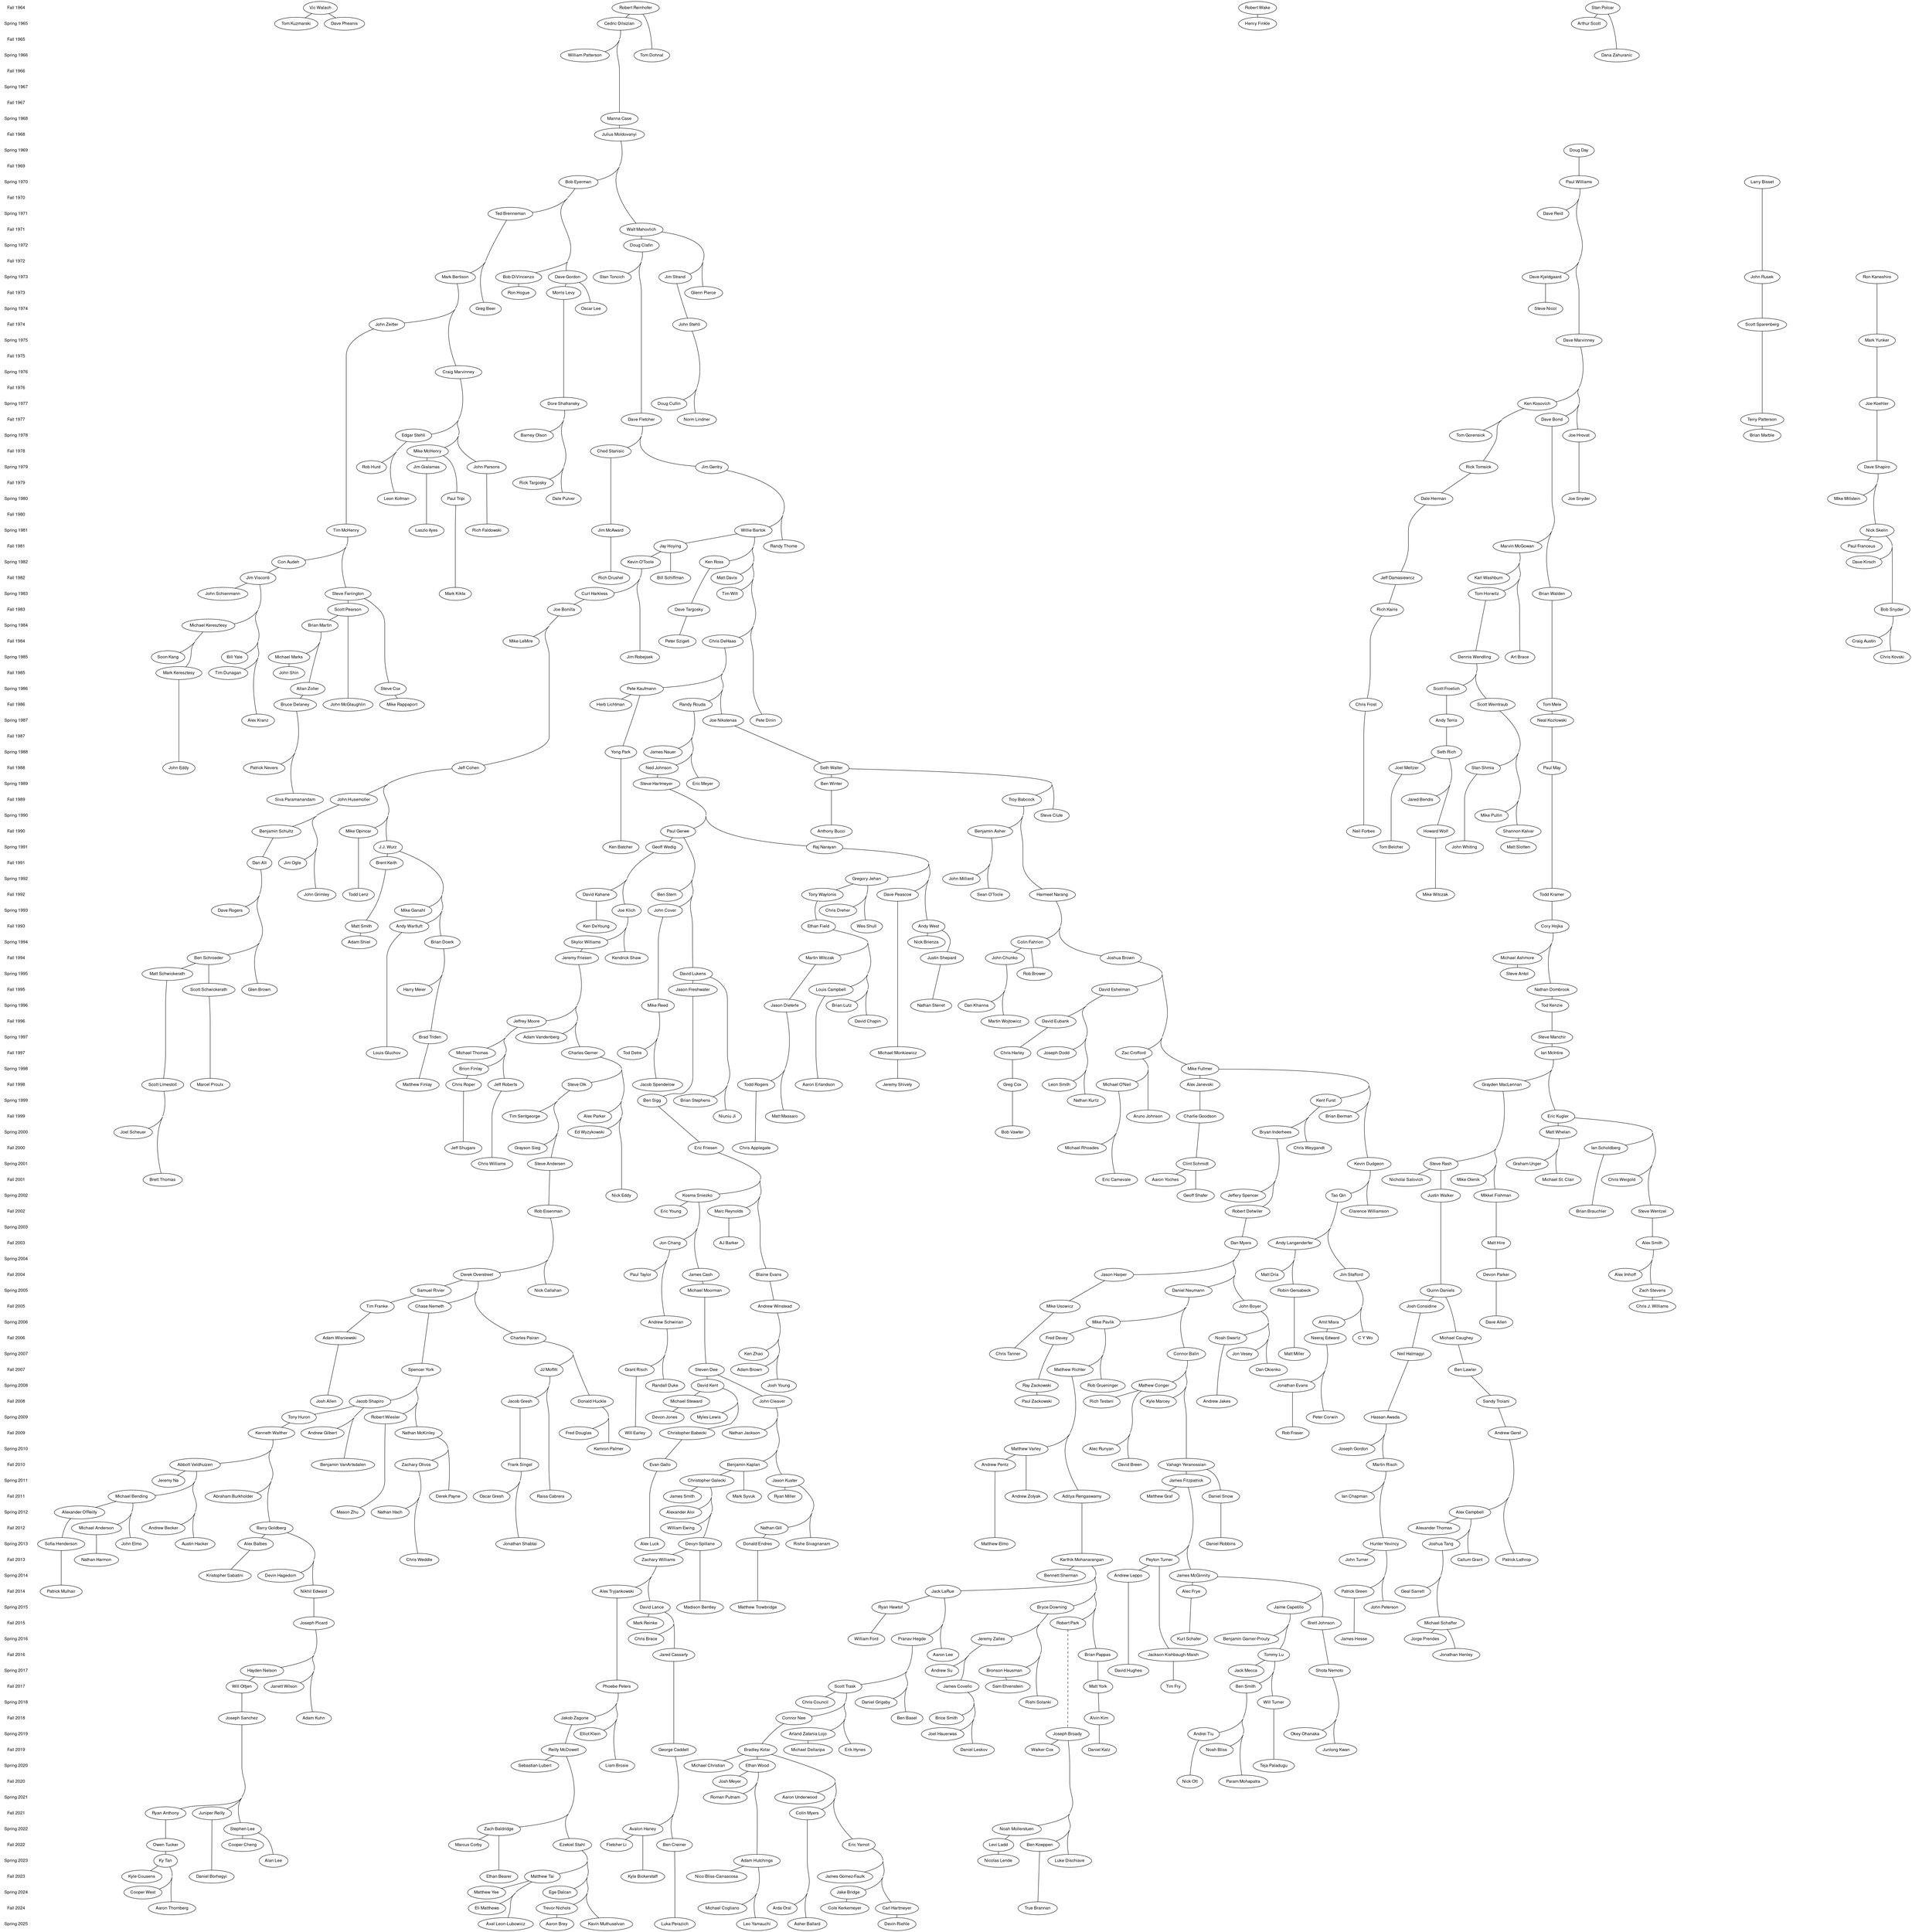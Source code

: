 /******************************************
 * Beta Nu of Theta Chi Brotherhood tree. *
 ******************************************/
digraph brotherhood {
	ranksep=0; // minimum separation between ranks
	concentrate=true; // gives a more flowing edge pattern
	ratio=compress; // optimizes for horizontal space
	size="75,75";
	// rankdir=LR // If we want to make it horizontal

	//Section 1
	/* This first block represents a timeline on the left side. */
	{
		// Change font to something appropriate for your system
		node [shape=plaintext, fontname="Nimbus Sans 1", fontsize=12];
		edge [style=invis];
		//Put pledge classes here "Pledge Class 1" -> "Pledge Class 2"
		"Fall 1964"
		-> "Spring 1965"
		-> "Fall 1965"
		-> "Spring 1966"
		-> "Fall 1966"
		-> "Spring 1967"
		-> "Fall 1967"
		-> "Spring 1968"
		-> "Fall 1968"
		-> "Spring 1969"
		-> "Fall 1969"
		-> "Spring 1970"
		-> "Fall 1970"
		-> "Spring 1971"
		-> "Fall 1971"
		-> "Spring 1972"
		-> "Fall 1972"
		-> "Spring 1973"
		-> "Fall 1973"
		-> "Spring 1974"
		-> "Fall 1974"
		-> "Spring 1975"
		-> "Fall 1975"
		-> "Spring 1976"
		-> "Fall 1976"
		-> "Spring 1977"
		-> "Fall 1977"
		-> "Spring 1978"
		-> "Fall 1978"
		-> "Spring 1979"
		-> "Fall 1979"
		-> "Spring 1980"
		-> "Fall 1980"
		-> "Spring 1981"
		-> "Fall 1981"
		-> "Spring 1982"
		-> "Fall 1982"
		-> "Spring 1983"
		-> "Fall 1983"
		-> "Spring 1984"
		-> "Fall 1984"
		-> "Spring 1985"
		-> "Fall 1985"
		-> "Spring 1986"
		-> "Fall 1986"
		-> "Spring 1987"
		-> "Fall 1987"
		-> "Spring 1988"
		-> "Fall 1988"
		-> "Spring 1989"
		-> "Fall 1989"
		-> "Spring 1990"
		-> "Fall 1990"
		-> "Spring 1991"
		-> "Fall 1991"
		-> "Spring 1992"
		-> "Fall 1992"
		-> "Spring 1993"
		-> "Fall 1993"
		-> "Spring 1994"
		-> "Fall 1994"
		-> "Spring 1995"
		-> "Fall 1995"
		-> "Spring 1996"
		-> "Fall 1996"
		-> "Spring 1997"
		-> "Fall 1997"
		-> "Spring 1998"
		-> "Fall 1998"
		-> "Spring 1999"
		-> "Fall 1999"
		-> "Spring 2000"
		-> "Fall 2000"
		-> "Spring 2001"
		-> "Fall 2001"
		-> "Spring 2002"
		-> "Fall 2002"
		-> "Spring 2003"
		-> "Fall 2003"
		-> "Spring 2004"
		-> "Fall 2004"
		-> "Spring 2005"
		-> "Fall 2005"
		-> "Spring 2006"
		-> "Fall 2006"
		-> "Spring 2007"
		-> "Fall 2007"
		-> "Spring 2008"
		-> "Fall 2008"
		-> "Spring 2009"
		-> "Fall 2009"
		-> "Spring 2010"
		-> "Fall 2010"
		-> "Spring 2011"
		-> "Fall 2011"
		-> "Spring 2012"
		-> "Fall 2012"
		-> "Spring 2013"
		-> "Fall 2013"
		-> "Spring 2014"
		-> "Fall 2014"
		-> "Spring 2015"
		-> "Fall 2015"
		-> "Spring 2016"
		-> "Fall 2016"
		-> "Spring 2017"
		-> "Fall 2017"
		-> "Spring 2018"
		-> "Fall 2018"
		-> "Spring 2019"
		-> "Fall 2019"
		-> "Spring 2020"
		-> "Fall 2020"
		-> "Spring 2021"
		-> "Fall 2021"
		-> "Spring 2022"
		-> "Fall 2022"
		-> "Spring 2023"
		-> "Fall 2023"
		-> "Spring 2024"
		-> "Fall 2024"
		-> "Spring 2025";
	}

	//Section 2
	/* This lists who was in which pledge class so that everyone from each pledge class is in the same rank. */
	node [color=black, shape=ellipse, fontname="Nimbus Sans 1", fontsize=12];
	edge [arrowhead=none, arrowtail=none];
	/* Data from before 1973 is incomplete and probably inaccurate */
	{ rank = same; "Fall 1964"; "Vic Walach"; "Robert Reinhofer"; "Robert Wake"; "Stan Polcar"; }
	{ rank = same; "Spring 1965"; "Cedric Dilsizian"; "Henry Finkle"; "Arthur Scott"; "Tom Kuzmarski"; "Dave Pheanis"; }
	{ rank = same; "Fall 1965"; }
	{ rank = same; "Spring 1966"; "William Patterson"; "Tom Dohnal"; "Dana Zahuranic"; }
	{ rank = same; "Fall 1966"; }
	{ rank = same; "Spring 1967"; }
	{ rank = same; "Fall 1967"; }
	{ rank = same; "Spring 1968"; "Manna Case"; }
	{ rank = same; "Fall 1968"; "Julius Moldovanyi"; }
	{ rank = same; "Spring 1969"; "Doug Day"; }
	{ rank = same; "Fall 1969"; }
	{ rank = same; "Spring 1970"; "Paul Williams"; "Bob Eyerman"; "Larry Bisset"; }
	{ rank = same; "Fall 1970"; }
	{ rank = same; "Spring 1971"; "Dave Reid"; "Ted Brenneman"; }
	{ rank = same; "Fall 1971"; "Walt Mahovlich"; }
	{ rank = same; "Spring 1972"; "Doug Clafin"; }
	{ rank = same; "Fall 1972"; }
	/* Everything below here is fairly accurate */
	{ rank = same; "Spring 1973"; "Bob DiVincenzo"; "Mark Bertison"; "Dave Kjeldgaard"; "Dave Gordon"; "Jim Strand"; "Stan Toncich"; "John Rusek"; "Ron Kaneshiro"; }
	{ rank = same; "Fall 1973"; "Ron Hogue"; "Morris Levy"; "Glenn Pierce"; }
	{ rank = same; "Spring 1974"; "Steve Nicol"; "Greg Beer"; "Oscar Lee"; }
	{ rank = same; "Fall 1974"; "John Zeitler"; "John Stehli"; "Scott Sparenberg"; }
	{ rank = same; "Spring 1975"; "Dave Marvinney"; "Mark Yunker"; }
	{ rank = same; "Fall 1975"; }
	{ rank = same; "Spring 1976"; "Craig Marvinney"; }
	{ rank = same; "Fall 1976"; }
	{ rank = same; "Spring 1977"; "Ken Kosovich"; "Dore Shafransky"; "Doug Cullin"; "Joe Koehler"; }
	{ rank = same; "Fall 1977"; "Dave Bond"; "Dave Fletcher"; "Norm Lindner"; "Terry Patterson"; }
	{ rank = same; "Spring 1978"; "Brian Marble"; "Tom Gorensick"; "Joe Hrovat"; "Edgar Stehli"; "Barney Olson"; }
	{ rank = same; "Fall 1978"; "Mike McHenry"; "Ched Stanisic"; }
	{ rank = same; "Spring 1979"; "Dave Shapiro"; "Rick Tomsick"; "John Parsons"; "Jim Gialamas"; "Rob Hurd"; "Jim Gentry"; }
	{ rank = same; "Fall 1979"; "Rick Targosky"; }
	{ rank = same; "Spring 1980"; "Mike Millstein"; "Dale Herman"; "Joe Snyder"; "Leon Kofman"; "Paul Tripi"; "Dale Pulver"; }
	{ rank = same; "Fall 1980"; }
	{ rank = same; "Spring 1981"; "Nick Skelin"; "Tim McHenry"; "Laszlo Ilyes"; "Rich Faldowski"; "Willie Bartok"; "Jim McAward"; }
	{ rank = same; "Fall 1981"; "Randy Thome"; "Jay Hoying"; "Marvin McGowan"; "Paul Franceus"; }
	{ rank = same; "Spring 1982"; "Dave Kirsch"; "Con Audeh"; "Ken Ross"; "Kevin O'Toole"; }
	{ rank = same; "Fall 1982"; "Rich Drushel"; "Bill Schiffman"; "Matt Davis"; "Jim Visconti"; "Jeff Damasiewicz"; "Karl Washburn"; }
	{ rank = same; "Spring 1983"; "Curt Harkless"; "Tim Wilt"; "Mark Kikta"; "John Schienmann"; "Steve Farrington"; "Brian Walden"; "Tom Horwitz"; }
	{ rank = same; "Fall 1983"; "Dave Targosky"; "Scott Pearson"; "Rich Kairis"; "Bob Snyder"; "Joe Bonilla"; }
	{ rank = same; "Spring 1984"; "Michael Keresztesy"; "Brian Martin"; }
	{ rank = same; "Fall 1984"; "Craig Austin"; "Mike LeMire"; "Peter Szigeti"; "Chris DeHaas"; }
	{ rank = same; "Spring 1985"; "Art Brace"; "Jim Robejsek"; "Bill Yale"; "Soon Kang"; "Michael Marks"; "Chris Kovski"; "Dennis Wendling"; }
	{ rank = same; "Fall 1985"; "Mark Keresztesy"; "John Shin"; "Tim Dunagan"; }
	{ rank = same; "Spring 1986"; "Pete Kaufmann"; "Steve Cox"; "Allan Zoller"; "Scott Froelich"; }
	{ rank = same; "Fall 1986"; "Scott Weintraub"; "Tom Mele"; "Chris Frost"; "John McGlaughlin"; "Bruce Delaney"; "Mike Rappaport"; "Herb Lichtman"; "Randy Rouda"; }
	{ rank = same; "Spring 1987"; "Pete Dinin"; "Joe Nikstenas"; "Alex Kranz"; "Neal Kozlowski"; "Andy Terris"; }
	{ rank = same; "Fall 1987"; }
	{ rank = same; "Spring 1988"; "James Nauer"; "Yong Park"; "Seth Rich"; }
	{ rank = same; "Fall 1988"; "Jeff Cohen"; "Ned Johnson"; "Seth Walter"; "John Eddy"; "Patrick Nevers"; "Paul May"; "Stan Shmia"; "Joel Meltzer"; }
	{ rank = same; "Spring 1989"; "Eric Meyer"; "Steve Hartmeyer"; "Ben Winter"; }
	{ rank = same; "Fall 1989"; "John Husemoller"; "Troy Babcock"; "Siva Paramanandam"; "Jared Bendis"; }
	{ rank = same; "Spring 1990"; "Mike Pullin"; "Steve Clute"; }
	{ rank = same; "Fall 1990"; "Mike Opincar"; "Benjamin Schultz"; "Paul Gerwe"; "Anthony Bucci"; "Benjamin Asher"; "Neil Forbes"; "Howard Wolf"; "Shannon Kalvar"; }
	{ rank = same; "Spring 1991"; "J.J. Wurz"; "Geoff Wedig"; "Raj Narayan"; "Ken Batcher"; "John Whiting"; "Matt Slotten"; "Tom Belcher"; }
	{ rank = same; "Fall 1991"; "Jim Ogle"; "Dan Alt"; "Brent Keith"; }
	{ rank = same; "Spring 1992"; "John Milliard"; "Gregory Jehan"; }
	{ rank = same; "Fall 1992"; "Mike Witczak"; "Todd Kramer"; "Sean O'Toole"; "Harmeet Narang"; "Tony Waylonis"; "Dave Peascoe"; "David Kahane"; "Ben Stern"; "John Grimley"; "Todd Lenz"; }
	{ rank = same; "Spring 1993"; "Dave Rogers"; "Mike Ganahl"; "Joe Klich"; "John Cover"; "Chris Dreher"; }
	{ rank = same; "Fall 1993"; "Cory Hojka"; "Ethan Field"; "Wes Shull"; "Andy West"; "Ken DeYoung"; "Matt Smith"; "Andy Wartluft"; }
	{ rank = same; "Spring 1994"; "Adam Shiel"; "Brian Doerk"; "Skylor Williams"; "Nick Brienza"; "Colin Fahrion"; }
	{ rank = same; "Fall 1994"; "Ben Schroeder"; "Kendrick Shaw"; "Jeremy Friesen"; "Justin Shepard"; "Martin Witczak"; "John Chunko"; "Joshua Brown"; "Michael Ashmore"; }
	{ rank = same; "Spring 1995"; "Matt Schwickerath"; "David Lukens"; "Rob Brower"; "Steve Antol"; }
	{ rank = same; "Fall 1995"; "Nathan Dombrook"; "David Eshelman"; "Louis Campbell"; "Jason Freshwater"; "Harry Meier"; "Scott Schwickerath"; "Glen Brown"; }
	{ rank = same; "Spring 1996"; "Mike Reed"; "Nathan Sterret"; "Jason Dieterle"; "Brian Lutz"; "Dan Khanna"; "Tod Kenzie"; }
	{ rank = same; "Fall 1996"; "Jeffrey Moore"; "David Chapin"; "Martin Wojtowicz"; "David Eubank"; }
	{ rank = same; "Spring 1997"; "Adam Vandenberg"; "Steve Manchir"; "Brad Triden"; }
	{ rank = same; "Fall 1997"; "Ian McIntire"; "Joseph Dodd"; "Chris Harley"; "Zac Crofford"; "Michael Monkiewicz"; "Tod Detre"; "Michael Thomas"; "Charles Gerner"; "Louis Gluchov"; }
	{ rank = same; "Spring 1998"; "Brion Finlay"; "Mike Fullmer"; }
	{ rank = same; "Fall 1998"; "Scott Limestoll"; "Steve Olk"; "Matthew Finlay"; "Marcel Proulx"; "Chris Roper"; "Jacob Spendelow"; "Jeff Roberts"; "Jeremy Shively"; "Todd Rogers"; "Aaron Erlandson"; "Michael O'Neil"; "Greg Cox"; "Leon Smith"; "Alex Janevski"; "Grayden MacLennan"; }
	{ rank = same; "Spring 1999"; "Kent Furst"; "Nathan Kurtz"; "Brian Stephens"; "Ben Sigg"; }
	{ rank = same; "Fall 1999"; "Tim Sentgeorge"; "Alex Parker"; "Niuniu Ji"; "Matt Massaro"; "Eric Kugler"; "Aruno Johnson"; "Brian Berman"; "Charlie Goodson"; }
	{ rank = same; "Spring 2000"; "Joel Scheuer"; "Ed Wyzykowski"; "Bryan Inderhees"; "Bob Vawter"; "Matt Whelan"; }
	{ rank = same; "Fall 2000"; "Ian Scholdberg"; "Chris Weygandt"; "Michael Rhoades"; "Chris Applegate"; "Eric Friesen"; "Grayson Sieg"; "Jeff Shugars"; }
	{ rank = same; "Spring 2001"; "Steve Andersen"; "Chris Williams"; "Clint Schmidt"; "Kevin Dudgeon"; "Steve Rash"; "Graham Unger"; }
	{ rank = same; "Fall 2001"; "Eric Carnevale"; "Chris Weigold"; "Brett Thomas"; "Chris Weigold"; "Nicholai Salovich"; "Mike Olenik"; "Michael St. Clair"; "Aaron Yoches"; }
	{ rank = same; "Spring 2002"; "Kosma Sniezko"; "Mikkel Fishman"; "Justin Walker"; "Tao Qin"; "Jeffery Spencer"; "Geoff Shafer"; "Nick Eddy";  }
	{ rank = same; "Fall 2002"; "Steve Wentzel"; "Clarence Williamson"; "Brian Brauchler"; "Rob Eisenman"; "Eric Young"; "Marc Reynolds"; "Robert Detwiler"; }
	{ rank = same; "Spring 2003"; }
	{ rank = same; "Fall 2003"; "Dan Myers"; "Andy Langenderfer"; "Jon Chang"; "Alex Smith"; "Matt Hire"; "AJ Barker"; }
	{ rank = same; "Spring 2004"; }
	{ rank = same; "Fall 2004"; "Jason Harper"; "Derek Overstreet"; "Devon Parker"; "James Cash"; "Jim Stafford"; "Blaine Evans"; "Matt Dria"; "Alex Imhoff"; "Paul Taylor"; }
	{ rank = same; "Spring 2005"; "Michael Moorman"; "Daniel Neumann"; "Robin Gersabeck"; "Samuel Rivier"; "Zach Stevens"; "Nick Callahan"; "Quinn Daniels"; }
	{ rank = same; "Fall 2005"; "John Boyer"; "Andrew Winstead"; "Josh Considine"; "Chase Nemeth"; "Tim Franke"; "Chris J. Williams"; "Mike Usowicz"; }
	{ rank = same; "Spring 2006"; "Mike Pavlik"; "Amit Misra"; "Andrew Schwirian"; "Dave Allen"; }
	{ rank = same; "Fall 2006"; "C Y Wo"; "Adam Wisniewski"; "Neeraj Edward"; "Charles Pairan"; "Michael Caughey"; "Noah Swartz"; "Fred Davey"; }
	{ rank = same; "Spring 2007"; "Ken Zhao"; "Connor Balin"; "Chris Tanner"; "Jon Vesey"; "Matt Miller"; "Neil Halmagyi"; }
	{ rank = same; "Fall 2007"; "JJ Moffitt"; "Matthew Richter"; "Dan Okienko"; "Steven Dee"; "Spencer York"; "Ben Lawler"; "Adam Brown"; "Grant Risch"; }
	{ rank = same; "Spring 2008"; "Ray Zackowski"; "Jonathan Evans"; "Rob Grueninger"; "Mathew Conger"; "Randall Duke"; "David Kent"; "Josh Young"; }
	{ rank = same; "Fall 2008"; "Josh Allen"; "John Cleaver"; "Jacob Gresh"; "Donald Huckle"; "Andrew Jakes"; "Kyle Marcey"; "Jacob Shapiro"; "Michael Steward"; "Rich Testani"; "Sandy Troiani"; "Paul Zackowski";}
	{ rank = same; "Spring 2009"; "Hassan Awada"; "Peter Corwin"; "Tony Huron"; "Devon Jones"; "Myles Lewis"; "Robert Wiesler";}
	{ rank = same; "Fall 2009"; "Christopher Babecki"; "Fred Douglas"; "Will Earley"; "Rob Fraser"; "Andrew Gerst"; "Andrew Gilbert"; "Nathan Jackson"; "Kenneth Walther"; "Nathan McKinley";}
  	{ rank = same; "Spring 2010"; "Joseph Gordon"; "Kamron Palmer"; "Alec Runyan"; "Matthew Varley";}
	{ rank = same; "Fall 2010"; "David Breen"; "Evan Gallo"; "Benjamin Kaplan"; "Zachary Olivos"; "Andrew Pentz"; "Martin Risch"; "Frank Singel"; "Benjamin VanArtsdalen"; "Vahagn Yeranossian"; "Abbott Veldhuizen";}
	{ rank = same; "Spring 2011"; "James Fitzpatrick"; "Christopher Galecki"; "Jason Kuster"; "Jeremy Na";}
	{ rank = same; "Fall 2011"; "Michael Bending"; "Abraham Burkholder"; "Raisa Cabrera"; "Ian Chapman"; "Matthew Graf"; "Oscar Gresh"; "Ryan Miller"; "Derek Payne"; "Aditya Rengaswamy"; "James Smith"; "Daniel Snow"; "Mark Syvuk"; "Andrew Zolyak";}
	{ rank = same; "Spring 2012"; "Alexander Aloi"; "Nathan Hach"; "Alexander O'Reilly"; "Mason Zhu"; "Alex Campbell";}
	{ rank = same; "Fall 2012"; "Alexander Thomas"; "Nathan Gill"; "Michael Anderson"; "Barry Goldberg"; "Andrew Becker"; "William Ewing";}
	{ rank = same; "Spring 2013"; "Alex Balbes"; "John Elmo"; "Matthew Elmo"; "Donald Endres"; "Austin Hacker"; "Sofia Henderson"; "Alex Luck"; "Daniel Robbins"; "Jonathan Shabtai"; "Rishe Sivagnanam"; "Devyn Spillane"; "Joshua Tang"; "Hunter Yevincy";}
	{ rank = same; "Fall 2013"; "Callum Grant"; "Nathan Harmon"; "Patrick Lathrop"; "Karthik Mohanarangan"; "John Turner"; "Peyton Turner";"Chris Weddle"; "Zachary Williams";}
	{ rank = same; "Spring 2014"; "Devin Hagedorn"; "Andrew Leppo"; "James McGinnity"; "Kristopher Sabatini"; "Bennett Sherman";}
	{ rank = same; "Fall 2014"; "Nikhil Edward"; "Alec Frye"; "Patrick Green"; "Jack LaRue"; "Patrick Mulhair"; "Geal Sarrett"; "Alex Tryjankowski";}
	{ rank = same; "Spring 2015"; "Madison Bentley"; "Jaime Capetillo"; "Bryce Downing"; "Ryan Hawtof"; "David Lance"; "John Peterson"; "Matthew Trowbridge";}
	{ rank = same; "Fall 2015"; "Brett Johnson"; "Robert Park"; "Joseph Picard"; "Mark Reinke"; "Michael Schaffer";}
	{ rank = same; "Spring 2016"; "Chris Brace"; "William Ford"; "Benjamin Garner-Prouty"; "Pranav Hegde"; "James Hesse"; "Jorge Prendes"; "Kurt Schafer"; "Jeremy Zalles";}
	{ rank = same; "Fall 2016"; "Jared Cassarly"; "Jonathan Henley"; "Jackson Kishbaugh-Maish"; "Aaron Lee"; "Tommy Lu"; "Brian Pappas";}
	{ rank = same; "Spring 2017"; "Bronson Hausman"; "David Hughes"; "Jack Mecca"; "Hayden Nelson"; "Shota Nemoto"; "Andrew Su";}
	{ rank = same; "Fall 2017"; "James Covello"; "Sam Ehrenstein"; "Tim Fry"; "Will Oltjen"; "Phoebe Peters"; "Ben Smith"; "Scott Trask"; "Jarrett Wilson"; "Matt York";}
	{ rank = same; "Spring 2018"; "Chris Council"; "Daniel Grigsby"; "Rishi Solanki"; "Will Turner";}
	{ rank = same; "Fall 2018"; "Ben Basel"; "Alvin Kim"; "Adam Kuhn"; "Connor Nee"; "Joseph Sanchez"; "Brice Smith"; "Jakob Zagone";}
	{ rank = same; "Spring 2019"; "Joseph Broady"; "Joel Hauerwas"; "Elliot Klein"; "Okey Ohanaka"; "Andrei Tiu"; "Arland Zatania Lojo";}
	{ rank = same; "Fall 2019"; "Noah Bliss"; "George Caddell"; "Walker Cox"; "Michael Dellaripa"; "Erik Hynes"; "Daniel Katz"; "Bradley Kolar"; "Junlong Kwan"; "Daniel Leskov"; "Reilly McDowell";}
	{ rank = same; "Spring 2020"; "Liam Brosie"; "Michael Christian"; "Sebastian Lubert"; "Teja Paladugu"; "Ethan Wood";}
	{ rank = same; "Fall 2020"; "Josh Meyer"; "Param Mohapatra"; "Nick Ott";}
	{ rank = same; "Spring 2021"; "Roman Putnam"; "Aaron Underwood";}
	{ rank = same; "Fall 2021"; "Ryan Anthony"; "Colin Myers"; "Juniper Reilly";}
	{ rank = same; "Spring 2022"; "Zach Baldridge"; "Avalon Haney"; "Stephen Lee"; "Noah Mollerstuen";}
	{ rank = same; "Fall 2022"; "Cooper Cheng"; "Marcus Corby"; "Ben Creiner"; "Ben Koeppen"; "Levi Ladd"; "Fletcher Li"; "Ezekiel Stahl"; "Owen Tucker"; "Eric Yarnot";}
	{ rank = same; "Spring 2023"; "Luke Dischiave"; "Adam Hutchings"; "Alan Lee"; "Nicolas Lende"; "Ky Tan";}
	{ rank = same; "Fall 2023"; "Ethan Bearer"; "Kyle Bickerstaff"; "Nico Bliss-Carrascosa"; "Daniel Borhegyi"; "Kyle Cousens"; "James Gomez-Faulk"; "Matthew Tai";}
	{ rank = same; "Spring 2024"; "Jake Bridge"; "Ege Dalcan"; "Cooper West"; "Matthew Yee";}
	{ rank = same; "Fall 2024"; "True Brannan"; "Michael Cogliano"; "Carl Hartmeyer"; "Cole Kerkemeyer"; "Eli Matthews"; "Trevor Nichols"; "Arda Oral"; "Aaron Thornberg";}
	{ rank = same; "Spring 2025"; "Asher Ballard"; "Aaron Brey"; "Kavin Muthuselvan"; "Axel Leon-Lubowicz"; "Luka Perazich"; "Devin Riehle"; "Leo Yamauchi"; }

	//Section 3
	/* Big brother -> Little brother.  Sorted alphabetically. */
	"Abbott Veldhuizen" -> { "Jeremy Na" "Michael Bending" "Andrew Becker" "Austin Hacker" }
	"Adam Hutchings" -> { "Nico Bliss-Carrascosa" "Michael Cogliano" "Leo Yamauchi" }
	"Adam Wisniewski" -> "Josh Allen"
	"Aditya Rengaswamy" -> "Karthik Mohanarangan"
	"Alec Frye" -> "Kurt Schafer"
	"Alex Balbes" -> "Kristopher Sabatini"
	"Alex Campbell" -> { "Alexander Thomas" "Joshua Tang" "Callum Grant" }
	"Alex Janevski" -> "Charlie Goodson"
	"Alex Smith" -> { "Alex Imhoff" "Zach Stevens" }
	"Alex Tryjankowski" -> "Phoebe Peters"
	"Alexander O'Reilly" -> "Sofia Henderson"
	"Allan Zoller" -> "Bruce Delaney"
	"Alvin Kim" -> "Daniel Katz"
	"Amit Misra" -> "Neeraj Edward"
	"Andrei Tiu" -> "Nick Ott"
	"Andrew Gerst" -> { "Alex Campbell" "Patrick Lathrop" }
	"Andrew Leppo" -> "David Hughes"
	"Andrew Pentz" -> "Matthew Elmo"
	"Andrew Schwirian" -> { "Grant Risch" "Randall Duke" }
	"Andrew Winstead" -> { "Ken Zhao" "Adam Brown" "Josh Young" }
	"Andy Langenderfer" -> { "Robin Gersabeck" "Matt Dria" }
	"Andy Terris" -> "Seth Rich"
	"Andy Wartluft" -> "Louis Gluchov"
	"Andy West" -> { "Nick Brienza" "Justin Shepard" }
	"Arland Zatania Lojo" -> "Michael Dellaripa"
	"Avalon Haney" -> { "Fletcher Li" "Kyle Bickerstaff" }
	"Barry Goldberg" -> { "Alex Balbes" "Nikhil Edward" "Devin Hagedorn" }
	"Ben Creiner" -> "Luka Perazich"
	"Ben Koeppen" -> "True Brannan"
	"Ben Lawler" -> "Sandy Troiani"
	"Ben Schroeder" -> { "Matt Schwickerath" "Scott Schwickerath" }
	"Ben Sigg" -> "Eric Friesen"
	"Ben Smith" -> { "Andrei Tiu" "Noah Bliss" "Param Mohapatra" }
	"Ben Winter" -> "Anthony Bucci"
	"Benjamin Asher" -> { "Sean O'Toole" "John Milliard" }
	"Benjamin Kaplan" -> { "Christopher Galecki" "Mark Syvuk" }
	"Benjamin Schultz" -> "Dan Alt"
	"Blaine Evans" -> "Andrew Winstead"
	"Bob DiVincenzo" -> "Ron Hogue"
	"Bob Eyerman" -> { "Ted Brenneman" "Bob DiVincenzo" "Dave Gordon" }
	"Bob Snyder" -> { "Craig Austin" "Chris Kovski" }
	"Brad Triden" -> "Matthew Finlay"
	"Bradley Kolar" -> { "Michael Christian" "Ethan Wood" "Aaron Underwood" "Colin Myers" "Eric Yarnot" }
	"Brent Keith" -> "Matt Smith"
	"Brett Johnson" -> "Shota Nemoto"
	"Brian Doerk" -> { "Brad Triden" "Harry Meier" }
	"Brian Martin" -> { "Michael Marks" "Allan Zoller" }
	"Brian Pappas" -> "Matt York"
	"Brian Walden" -> "Tom Mele"
	"Brion Finlay" -> "Chris Roper"
	"Bronson Hausman" -> "Sam Ehrenstein"
	"Bruce Delaney" -> { "Patrick Nevers" "Siva Paramanandam" }
	"Bryan Inderhees" -> { "Jeffery Spencer" "Robert Detwiler" }
	"Bryce Downing" -> { "Bronson Hausman" "Rishi Solanki" "Jeremy Zalles" }
	"Carl Hartmeyer" -> "Devin Riehle"
	"Cedric Dilsizian" -> { "William Patterson" "Manna Case" }
	"Charles Gerner" -> { "Steve Olk" "Ed Wyzykowski" "Alex Parker" "Nick Eddy" }
	"Charles Pairan" -> { "JJ Moffitt" "Donald Huckle" }
	"Charlie Goodson" -> "Clint Schmidt"
	"Chase Nemeth" -> "Spencer York"
	"Ched Stanisic" -> "Jim McAward"
	"Chris DeHaas" -> { "Randy Rouda" "Joe Nikstenas" "Pete Kaufmann" }
	"Chris Frost" -> "Neil Forbes"
	"Chris Harley" -> "Greg Cox"
	"Chris Roper" -> "Jeff Shugars"
	"Christopher Babecki" -> "Evan Gallo"
	"Christopher Galecki" -> { "James Smith" "Alexander Aloi" "William Ewing" "Devyn Spillane" }
	"Clint Schmidt" -> { "Aaron Yoches" "Geoff Shafer" }
	"Colin Fahrion" -> { "Rob Brower" "John Chunko" }
	"Colin Myers" -> { "Arda Oral" "Asher Ballard" }
	"Con Audeh" -> "Jim Visconti"
	"Connor Balin" -> { "Mathew Conger" "Kyle Marcey" "Vahagn Yeranossian" }
	"Connor Nee" -> "Bradley Kolar"
	"Cory Hojka" -> { "Nathan Dombrook" "Michael Ashmore" }
	"Craig Marvinney" -> { "John Parsons" "Mike McHenry" "Edgar Stehli" }
	"Curt Harkless" -> "Joe Bonilla"
	"Dale Herman" -> "Jeff Damasiewicz"
	"Dan Alt" -> { "Dave Rogers" "Ben Schroeder" "Glen Brown" }
	"Dan Myers" -> { "John Boyer" "Daniel Neumann" "Jason Harper" }
	"Daniel Neumann" -> { "Mike Pavlik" "Connor Balin" }
	"Daniel Snow" -> "Daniel Robbins"
	"Dave Bond" -> { "Marvin McGowan" "Brian Walden" }
	"Dave Fletcher" -> { "Ched Stanisic" "Jim Gentry" }
	"Dave Gordon" -> { "Oscar Lee" "Morris Levy" }
	"Dave Kjeldgaard" -> "Steve Nicol"
	"Dave Marvinney" -> { "Dave Bond" "Ken Kosovich" "Joe Hrovat" }
	"Dave Peascoe" -> "Michael Monkiewicz"
	"Dave Shapiro" -> { "Mike Millstein" "Nick Skelin" }
	"Dave Targosky" -> "Peter Szigeti"
	"David Eshelman" -> { "Nathan Kurtz" "David Eubank" "Joseph Dodd" "Leon Smith" }
	"David Eubank" -> "Chris Harley"
	"David Kahane" -> "Ken DeYoung"
	"David Kent" -> { "Michael Steward" "Myles Lewis" "Christopher Babecki" }
	"David Lance" -> { "Mark Reinke" "Chris Brace" "Jared Cassarly" }
	"David Lukens" -> { "Niuniu Ji" "Jason Freshwater" "Brian Stephens" }
	"Dennis Wendling" -> { "Scott Weintraub" "Scott Froelich" }
	"Derek Overstreet" -> { "Charles Pairan" "Samuel Rivier" "Chase Nemeth" }
	"Devon Parker" -> "Dave Allen"
	"Devyn Spillane" -> { "Madison Bentley" "Zachary Williams" }
	"Donald Endres" -> "Matthew Trowbridge"
	"Donald Huckle" -> { "Fred Douglas" "Kamron Palmer" }
	"Dore Shafransky" -> { "Barney Olson" "Rick Targosky" "Dale Pulver" }
	"Doug Clafin" -> { "Stan Toncich" "Dave Fletcher" }
	"Doug Day" -> "Paul Williams"
	"Edgar Stehli" -> { "Rob Hurd" "Leon Kofman" }
	"Eric Friesen" -> { "Blaine Evans" "Kosma Sniezko" "Marc Reynolds" }
	"Eric Kugler" -> { "Chris Weigold" "Matt Whelan" "Steve Wentzel" "Ian Scholdberg" }
	"Eric Yarnot" -> { "James Gomez-Faulk" "Jake Bridge" "Carl Hartmeyer" }
	"Ethan Field" -> { "Brian Lutz" "Louis Campbell" "David Chapin" "Martin Witczak" }
	"Ethan Wood" -> { "Josh Meyer" "Roman Putnam" "Adam Hutchings" }
	"Evan Gallo" -> "Alex Luck"
	"Ezekiel Stahl" -> { "Matthew Tai" "Ege Dalcan" "Trevor Nichols" "Kavin Muthuselvan" }
	"Frank Singel" -> { "Oscar Gresh" "Jonathan Shabtai" }
	"Fred Davey" -> "Ray Zackowski"
	"Geoff Wedig" -> { "David Kahane" "Joe Klich" }
	"George Caddell" -> { "Ben Creiner" "Avalon Haney" }
	"Grant Risch" -> "Will Earley"
	"Grayden MacLennan" -> { "Steve Rash" "Mikkel Fishman" "Mike Olenik" }
	"Greg Cox" -> "Bob Vawter"
	"Gregory Jehan" -> { "Tony Waylonis" "Chris Dreher" "Wes Shull" }
	"Harmeet Narang" -> { "Colin Fahrion" "Joshua Brown" }
	"Hassan Awada" -> { "Joseph Gordon" "Martin Risch" }
	"Hayden Nelson" -> "Will Oltjen"
	"Howard Wolf" -> "Mike Witczak"
	"Hunter Yevincy" -> { "Patrick Green" "John Peterson" "John Turner" }
	"Ian McIntire" -> { "Eric Kugler" "Grayden MacLennan" }
	"Ian Scholdberg" -> "Brian Brauchler"
	"J.J. Wurz" -> { "Brent Keith" "Andy Wartluft" "Mike Ganahl" "Brian Doerk" }
	"JJ Moffitt" -> { "Jacob Gresh" "Raisa Cabrera" }
	"Jack LaRue" -> { "Ryan Hawtof" "Pranav Hegde" "Aaron Lee" }
	"Jackson Kishbaugh-Maish" -> "Tim Fry"
	"Jacob Gresh" -> "Frank Singel"
	"Jacob Shapiro" -> { "Tony Huron" "Andrew Gilbert" "Benjamin VanArtsdalen" }
	"Jaime Capetillo" -> { "Benjamin Garner-Prouty" "Tommy Lu" }
	"Jake Bridge" -> "Cole Kerkemeyer"
	"Jakob Zagone" -> "Reilly McDowell"
	"James Cash" -> "Michael Moorman"
	"James Covello" -> { "Brice Smith" "Joel Hauerwas" "Daniel Leskov" }
	"James Fitzpatrick" -> { "Matthew Graf" "James McGinnity" "Peyton Turner" }
	"James McGinnity" -> { "Jaime Capetillo" "Alec Frye" "Brett Johnson" }
	"Jared Cassarly" -> "George Caddell"
	"Jason Dieterle" -> { "Todd Rogers" "Matt Massaro" }
	"Jason Freshwater" -> "Ben Sigg"
	"Jason Harper" -> "Mike Usowicz"
	"Jason Kuster" -> { "Ryan Miller" "Nathan Gill" "Rishe Sivagnanam" }
	"Jay Hoying" -> { "Kevin O'Toole" "Bill Schiffman" }
	"Jeff Cohen" -> { "John Husemoller" "J.J. Wurz" "Mike Opincar" }
	"Jeff Damasiewicz" -> "Rich Kairis"
	"Jeff Roberts" -> "Chris Williams"
	"Jeffrey Moore" -> { "Michael Thomas" "Brion Finlay" "Jeff Roberts" }
	"Jeremy Friesen" -> { "Jeffrey Moore" "Adam Vandenberg" "Charles Gerner" }
	"Jeremy Zalles" -> { "Andrew Su" "James Covello" }
	"Jim Gentry" -> { "Randy Thome" "Willie Bartok" }
	"Jim Gialamas" -> "Laszlo Ilyes"
	"Jim McAward" -> "Rich Drushel"
	"Jim Stafford" -> { "Amit Misra" "C Y Wo" }
	"Jim Strand" -> "John Stehli"
	"Jim Visconti" -> { "John Schienmann" "Bill Yale" "Tim Dunagan" "Alex Kranz" "Michael Keresztesy" }
	"Joe Bonilla" -> { "Jeff Cohen" "Mike LeMire" }
	"Joe Hrovat" -> "Joe Snyder"
	"Joe Klich" -> { "Kendrick Shaw" "Skylor Williams" }
	"Joe Koehler" -> "Dave Shapiro"
	"Joe Nikstenas" -> "Seth Walter"
	"Joel Meltzer" -> "Tom Belcher"
	"John Boyer" -> { "Noah Swartz" "Jon Vesey" "Dan Okienko" }
	"John Chunko" -> { "Martin Wojtowicz" "Dan Khanna" }
	"John Cleaver" -> { "Nathan Jackson" "Benjamin Kaplan" "Jason Kuster" }
	"John Cover" -> "Mike Reed"
	"John Husemoller" -> { "Benjamin Schultz" "Jim Ogle" "John Grimley" }
	"John Parsons" -> "Rich Faldowski"
	"John Rusek" -> "Scott Sparenberg"
	"John Stehli" -> { "Doug Cullin" "Norm Lindner" }
	"John Zeitler" -> "Tim McHenry"
	"Jon Chang" -> { "Paul Taylor" "Andrew Schwirian" }
	"Jonathan Evans" -> "Rob Fraser"
	"Joseph Broady" -> { "Walker Cox" "Ben Koeppen" "Noah Mollerstuen" "Luke Dischiave" }
	"Joseph Picard" -> { "Adam Kuhn" "Hayden Nelson" "Jarrett Wilson" }
	"Joseph Sanchez" -> { "Ryan Anthony" "Juniper Reilly" "Stephen Lee" }
	"Josh Considine" -> "Neil Halmagyi"
	"Joshua Brown" -> { "Mike Fullmer" "David Eshelman" "Zac Crofford" }
	"Joshua Tang" -> { "Geal Sarrett" "Michael Schaffer" }
	"Julius Moldovanyi" -> { "Bob Eyerman" "Walt Mahovlich" }
	"Juniper Reilly" -> "Daniel Borhegyi"
	"Justin Shepard" -> "Nathan Sterret"
	"Justin Walker" -> "Quinn Daniels"
	"Karthik Mohanarangan" -> { "Bryce Downing" "Robert Park" "Bennett Sherman" "Jack LaRue" "Brian Pappas" }
	"Ken Kosovich" -> { "Tom Gorensick" "Rick Tomsick" }
	"Ken Ross" -> "Dave Targosky"
	"Kenneth Walther" -> { "Abbott Veldhuizen" "Abraham Burkholder" "Barry Goldberg" }
	"Kent Furst" -> { "Bryan Inderhees" "Chris Weygandt" }
	"Kevin Dudgeon" -> { "Clarence Williamson" "Tao Qin" }
	"Kevin O'Toole" -> { "Curt Harkless" "Jim Robejsek" }
	"Kosma Sniezko" -> { "James Cash" "Eric Young" "Jon Chang" }
	"Ky Tan" -> { "Kyle Cousens" "Cooper West" "Aaron Thornberg" }
	"Larry Bisset" -> "John Rusek"
	"Levi Ladd" -> "Nicolas Lende"
	"Louis Campbell" -> "Aaron Erlandson"
	"Manna Case" -> "Julius Moldovanyi"
	"Marc Reynolds" -> "AJ Barker"
	"Mark Bertison" -> { "Craig Marvinney" "John Zeitler" }
	"Mark Keresztesy" -> "John Eddy"
	"Mark Yunker" -> "Joe Koehler"
	"Martin Risch" -> { "Ian Chapman" "Hunter Yevincy" }
	"Martin Witczak" -> "Jason Dieterle"
	"Marvin McGowan" -> { "Art Brace" "Karl Washburn" "Tom Horwitz" }
	"Mathew Conger" -> { "Rich Testani" "Alec Runyan" "David Breen" }
	"Matt Hire" -> "Devon Parker"
	"Matt Schwickerath" -> "Scott Limestoll"
	"Matt Smith" -> "Adam Shiel"
	"Matt Whelan" -> { "Graham Unger" "Michael St. Clair" }
	"Matt York" -> "Alvin Kim"
	"Matthew Richter" -> { "Matthew Varley" "Aditya Rengaswamy" }
	"Matthew Tai" -> { "Matthew Yee" "Eli Matthews" "Axel Leon-Lubowicz" }
	"Matthew Varley" -> { "Andrew Pentz" "Andrew Zolyak" }
	"Michael Anderson" -> "Nathan Harmon"
	"Michael Ashmore" -> "Steve Antol"
	"Michael Bending" -> { "Alexander O'Reilly" "Michael Anderson" "John Elmo" }
	"Michael Caughey" -> "Ben Lawler"
	"Michael Keresztesy" -> { "Mark Keresztesy" "Soon Kang" }
	"Michael Marks" -> "John Shin"
	"Michael Monkiewicz" -> "Jeremy Shively"
	"Michael Moorman" -> "Steven Dee"
	"Michael O'Neil" -> { "Eric Carnevale" "Michael Rhoades" }
	"Michael Schaffer" -> { "Jorge Prendes" "Jonathan Henley" }
	"Michael Steward" -> "Devon Jones"
	"Mike Fullmer" -> { "Kevin Dudgeon" "Alex Janevski" "Kent Furst" "Brian Berman" }
	"Mike McHenry" -> { "Jim Gialamas" "Paul Tripi" }
	"Mike Opincar" -> "Todd Lenz"
	"Mike Pavlik" -> { "Matthew Richter" "Fred Davey" "Rob Grueninger" }
	"Mike Reed" -> { "Jacob Spendelow" "Tod Detre" }
	"Mike Usowicz" -> "Chris Tanner"
	"Mikkel Fishman" -> "Matt Hire"
	"Morris Levy" -> "Dore Shafransky"
	"Nathan Dombrook" -> "Tod Kenzie"
	"Nathan Gill" -> "Donald Endres"
	"Nathan McKinley" -> { "Zachary Olivos" "Derek Payne" }
	"Neal Kozlowski" -> "Paul May"
	"Ned Johnson" -> "Steve Hartmeyer"
	"Neeraj Edward" -> { "Jonathan Evans" "Peter Corwin" }
	"Neil Halmagyi" -> "Hassan Awada"
	"Nick Skelin" -> { "Dave Kirsch" "Paul Franceus" "Bob Snyder" }
	"Nikhil Edward" -> "Joseph Picard"
	"Noah Mollerstuen" -> "Levi Ladd"
	"Noah Swartz" -> "Andrew Jakes"
	"Owen Tucker" -> "Ky Tan"
	"Patrick Green" -> "James Hesse"
	"Paul Gerwe" -> { "David Lukens" "Geoff Wedig" "John Cover" "Ben Stern" }
	"Paul May" -> "Todd Kramer"
	"Paul Tripi" -> "Mark Kikta"
	"Paul Williams" -> { "Dave Reid" "Dave Kjeldgaard" "Dave Marvinney" }
	"Pete Kaufmann" -> { "Herb Lichtman" "Yong Park" }
	"Peyton Turner" -> { "Andrew Leppo" "Jackson Kishbaugh-Maish" }
	"Phoebe Peters" -> { "Liam Brosie" "Elliot Klein" "Jakob Zagone" }
	"Pranav Hegde" -> { "Ben Basel" "Scott Trask" "Daniel Grigsby" }
	"Quinn Daniels" -> { "Josh Considine" "Michael Caughey" }
	"Raj Narayan" -> { "Dave Peascoe" "Gregory Jehan" "Andy West" }
	"Randy Rouda" -> { "James Nauer" "Eric Meyer" "Ned Johnson" }
	"Ray Zackowski" -> "Paul Zackowski"
	"Reilly McDowell" -> { "Zach Baldridge" "Sebastian Lubert" "Ezekiel Stahl" }
	"Rich Kairis" -> "Chris Frost"
	"Rick Tomsick" -> "Dale Herman"
	"Rob Eisenman" -> { "Derek Overstreet" "Nick Callahan" }
	"Robert Detwiler" -> "Dan Myers"
	"Robert Park" -> "Joseph Broady" [ style=dashed ]
	"Robert Reinhofer" -> { "Cedric Dilsizian" "Tom Dohnal" }
	"Robert Wake" -> "Henry Finkle"
	"Robert Wiesler" -> "Mason Zhu"
	"Robin Gersabeck" -> "Matt Miller"
	"Ron Kaneshiro" -> "Mark Yunker"
	"Ryan Anthony" -> "Owen Tucker"
	"Ryan Hawtof" -> "William Ford"
	"Samuel Rivier" -> "Tim Franke"
	"Sandy Troiani" -> "Andrew Gerst"
	"Scott Froelich" -> "Andy Terris"
	"Scott Limestoll" -> { "Brett Thomas" "Joel Scheuer" }
	"Scott Pearson" -> { "Brian Martin" "John McGlaughlin" }
	"Scott Schwickerath" -> "Marcel Proulx"
	"Scott Sparenberg" -> "Terry Patterson"
	"Scott Trask" -> { "Chris Council" "Connor Nee" "Arland Zatania Lojo" "Erik Hynes" }
	"Scott Weintraub" -> { "Shannon Kalvar" "Stan Shmia" "Mike Pullin" }
	"Seth Rich" -> { "Joel Meltzer" "Jared Bendis" "Howard Wolf" }
	"Seth Walter" -> { "Troy Babcock" "Ben Winter" "Steve Clute" }
	"Shannon Kalvar" -> "Matt Slotten"
	"Shota Nemoto" -> { "Okey Ohanaka" "Junlong Kwan" }
	"Skylor Williams" -> "Jeremy Friesen"
	"Sofia Henderson" -> "Patrick Mulhair"
	"Spencer York" -> { "Jacob Shapiro" "Robert Wiesler" "Nathan McKinley" }
	"Stan Polcar" -> { "Arthur Scott" "Dana Zahuranic" }
	"Stan Shmia" -> "John Whiting"
	"Stephen Lee" -> { "Cooper Cheng" "Alan Lee" }
	"Steve Andersen" -> "Rob Eisenman"
	"Steve Cox" -> "Mike Rappaport"
	"Steve Farrington" -> { "Scott Pearson" "Steve Cox" }
	"Steve Hartmeyer" -> { "Paul Gerwe" "Raj Narayan" }
	"Steve Manchir" -> "Ian McIntire"
	"Steve Olk" -> { "Tim Sentgeorge" "Grayson Sieg" "Steve Andersen" }
	"Steve Rash" -> { "Justin Walker" "Nicholai Salovich" }
	"Steve Wentzel" -> "Alex Smith"
	"Steven Dee" -> { "David Kent" "John Cleaver" }
	"Tao Qin" -> { "Andy Langenderfer" "Jim Stafford" }
	"Ted Brenneman" -> { "Greg Beer" "Mark Bertison" }
	"Terry Patterson" -> "Brian Marble"
	"Tim Franke" -> "Adam Wisniewski"
	"Tim McHenry" -> { "Con Audeh" "Steve Farrington" }
	"Tod Kenzie" -> "Steve Manchir"
	"Todd Kramer" -> "Cory Hojka"
	"Todd Rogers" -> "Chris Applegate"
	"Tom Horwitz" -> "Dennis Wendling"
	"Tom Mele" -> "Neal Kozlowski"
	"Tommy Lu" -> { "Jack Mecca" "Ben Smith" "Will Turner" }
	"Tony Huron" -> "Kenneth Walther"
	"Tony Waylonis" -> "Ethan Field"
	"Trevor Nichols" -> "Aaron Brey"
	"Troy Babcock" -> { "Harmeet Narang" "Benjamin Asher" }
	"Vahagn Yeranossian" -> { "James Fitzpatrick" "Daniel Snow" }
	"Vic Walach" -> { "Tom Kuzmarski" "Dave Pheanis" }
	"Walt Mahovlich" -> { "Doug Clafin" "Glenn Pierce" "Jim Strand" }
	"Will Oltjen" -> "Joseph Sanchez"
	"Will Turner" -> "Teja Paladugu"
	"Willie Bartok" -> { "Jay Hoying" "Matt Davis" "Pete Dinin" "Ken Ross" "Tim Wilt" "Chris DeHaas" }
	"Yong Park" -> "Ken Batcher"
	"Zac Crofford" -> { "Michael O'Neil" "Aruno Johnson" }
	"Zach Baldridge" -> { "Marcus Corby" "Ethan Bearer" }
	"Zach Stevens" -> "Chris J. Williams"
	"Zachary Olivos" -> { "Nathan Hach" "Chris Weddle" }
	"Zachary Williams" -> { "David Lance" "Alex Tryjankowski" }
}
